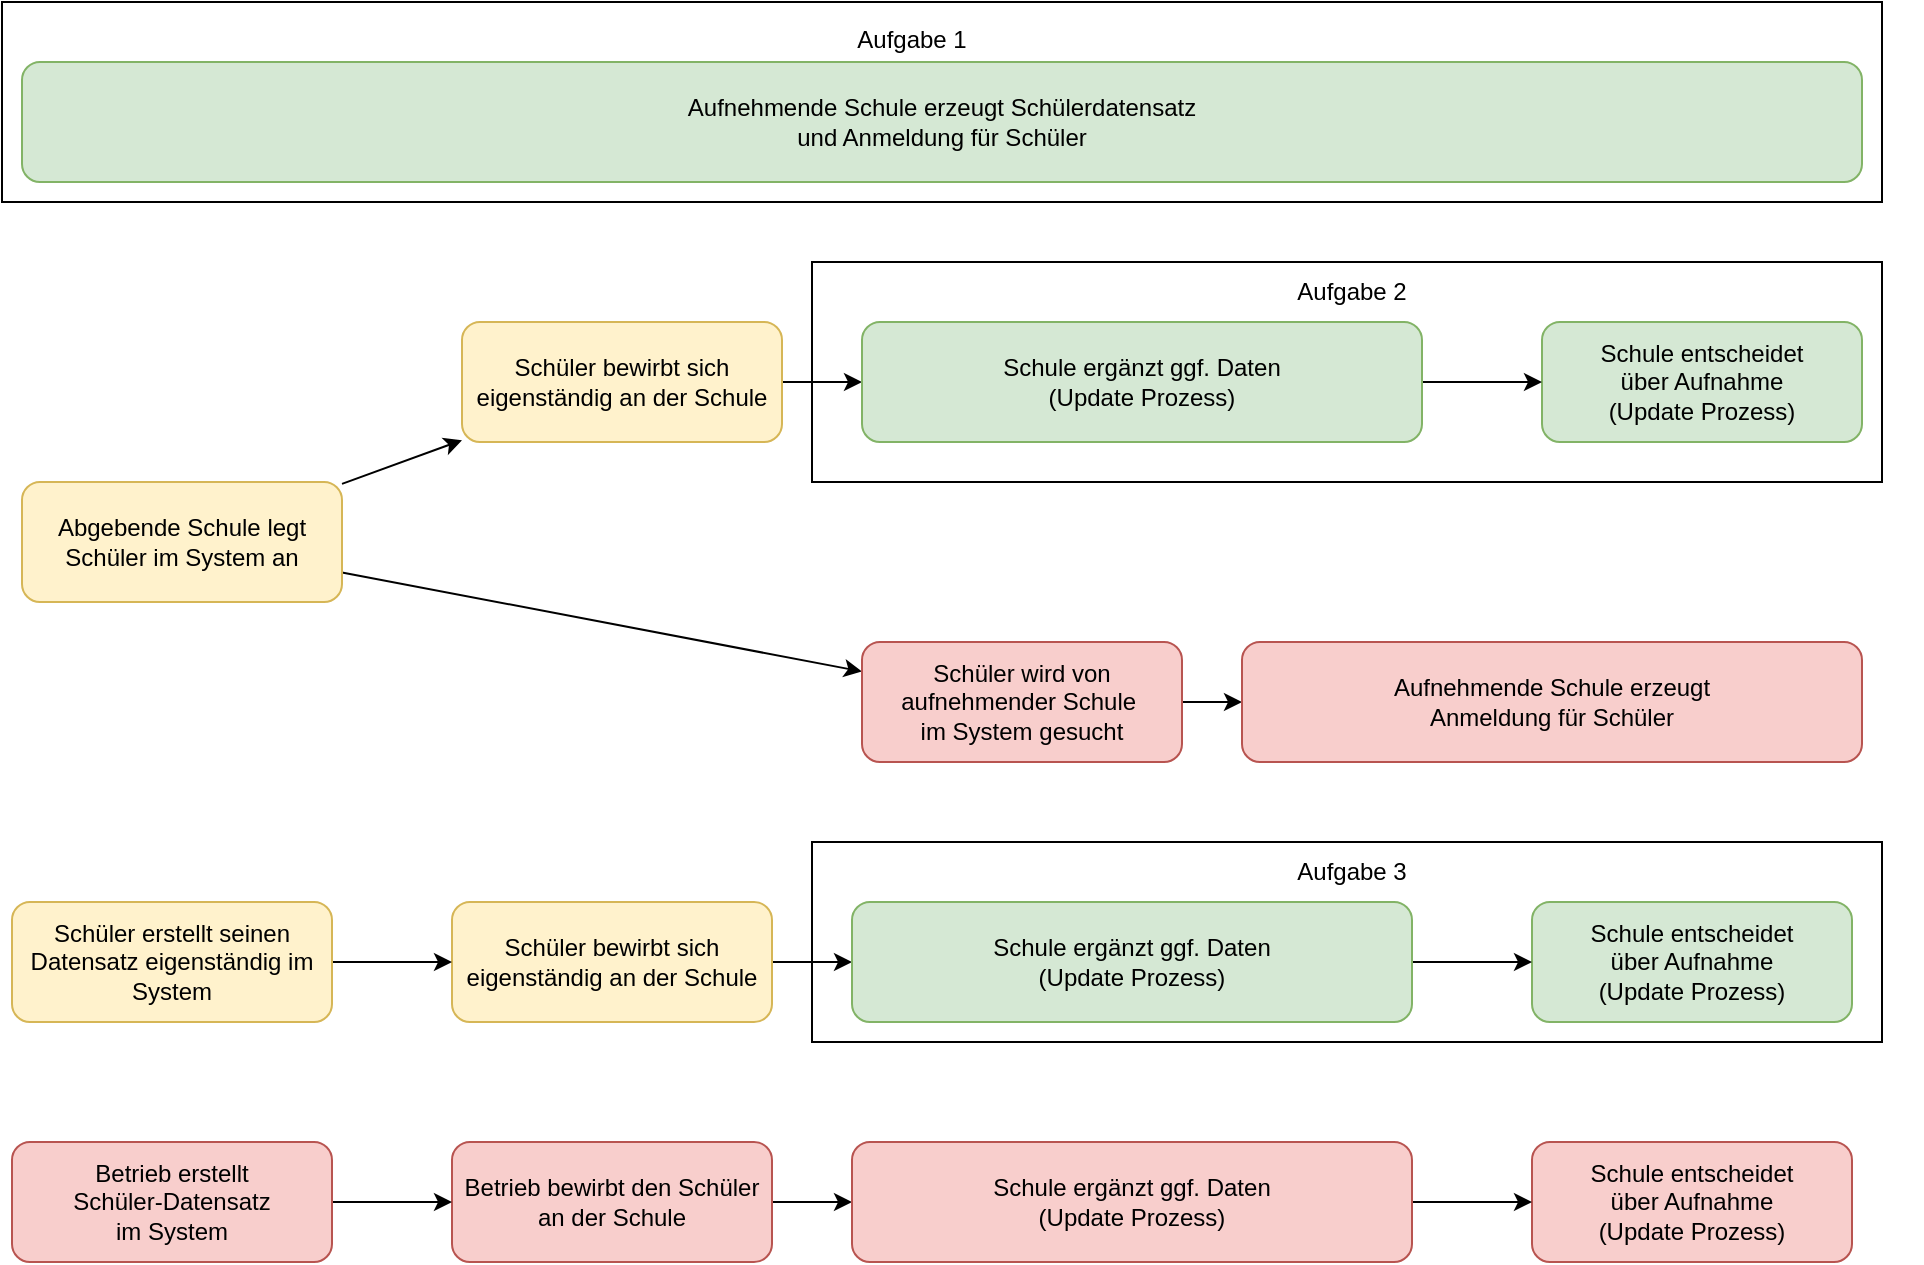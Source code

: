 <mxfile version="21.6.6" type="device">
  <diagram id="6CFMpTPamAb4-6U3RSOZ" name="Seite-1">
    <mxGraphModel dx="2314" dy="1150" grid="1" gridSize="10" guides="1" tooltips="1" connect="1" arrows="1" fold="1" page="1" pageScale="1" pageWidth="827" pageHeight="1169" math="0" shadow="0">
      <root>
        <mxCell id="0" />
        <mxCell id="1" parent="0" />
        <mxCell id="qllGP9LnnCHWxWjseUkL-45" value="" style="rounded=0;whiteSpace=wrap;html=1;" parent="1" vertex="1">
          <mxGeometry x="500" y="690" width="535" height="100" as="geometry" />
        </mxCell>
        <mxCell id="qllGP9LnnCHWxWjseUkL-44" value="" style="rounded=0;whiteSpace=wrap;html=1;" parent="1" vertex="1">
          <mxGeometry x="95" y="270" width="940" height="100" as="geometry" />
        </mxCell>
        <mxCell id="qllGP9LnnCHWxWjseUkL-42" value="" style="rounded=0;whiteSpace=wrap;html=1;" parent="1" vertex="1">
          <mxGeometry x="500" y="400" width="535" height="110" as="geometry" />
        </mxCell>
        <mxCell id="qllGP9LnnCHWxWjseUkL-8" style="rounded=0;orthogonalLoop=1;jettySize=auto;html=1;" parent="1" source="qllGP9LnnCHWxWjseUkL-1" target="qllGP9LnnCHWxWjseUkL-3" edge="1">
          <mxGeometry relative="1" as="geometry" />
        </mxCell>
        <mxCell id="qllGP9LnnCHWxWjseUkL-10" style="edgeStyle=none;rounded=0;orthogonalLoop=1;jettySize=auto;html=1;" parent="1" source="qllGP9LnnCHWxWjseUkL-1" target="qllGP9LnnCHWxWjseUkL-2" edge="1">
          <mxGeometry relative="1" as="geometry" />
        </mxCell>
        <mxCell id="qllGP9LnnCHWxWjseUkL-1" value="Abgebende Schule legt Schüler im System an" style="rounded=1;whiteSpace=wrap;html=1;fillColor=#fff2cc;strokeColor=#d6b656;" parent="1" vertex="1">
          <mxGeometry x="105" y="510" width="160" height="60" as="geometry" />
        </mxCell>
        <mxCell id="qllGP9LnnCHWxWjseUkL-11" style="edgeStyle=none;rounded=0;orthogonalLoop=1;jettySize=auto;html=1;" parent="1" source="qllGP9LnnCHWxWjseUkL-2" target="qllGP9LnnCHWxWjseUkL-5" edge="1">
          <mxGeometry relative="1" as="geometry" />
        </mxCell>
        <mxCell id="qllGP9LnnCHWxWjseUkL-2" value="Schüler bewirbt sich eigenständig an der Schule" style="rounded=1;whiteSpace=wrap;html=1;fillColor=#fff2cc;strokeColor=#d6b656;" parent="1" vertex="1">
          <mxGeometry x="325" y="430" width="160" height="60" as="geometry" />
        </mxCell>
        <mxCell id="qllGP9LnnCHWxWjseUkL-9" style="edgeStyle=none;rounded=0;orthogonalLoop=1;jettySize=auto;html=1;" parent="1" source="qllGP9LnnCHWxWjseUkL-3" target="qllGP9LnnCHWxWjseUkL-6" edge="1">
          <mxGeometry relative="1" as="geometry" />
        </mxCell>
        <mxCell id="qllGP9LnnCHWxWjseUkL-3" value="Schüler wird von aufnehmender Schule&amp;nbsp;&lt;br&gt;&amp;nbsp;im System gesucht&amp;nbsp;" style="rounded=1;whiteSpace=wrap;html=1;fillColor=#f8cecc;strokeColor=#b85450;" parent="1" vertex="1">
          <mxGeometry x="525" y="590" width="160" height="60" as="geometry" />
        </mxCell>
        <mxCell id="qllGP9LnnCHWxWjseUkL-4" value="Schule entscheidet &lt;br&gt;über Aufnahme&lt;br&gt;(Update Prozess)" style="rounded=1;whiteSpace=wrap;html=1;fillColor=#d5e8d4;strokeColor=#82b366;" parent="1" vertex="1">
          <mxGeometry x="865" y="430" width="160" height="60" as="geometry" />
        </mxCell>
        <mxCell id="qllGP9LnnCHWxWjseUkL-12" style="edgeStyle=none;rounded=0;orthogonalLoop=1;jettySize=auto;html=1;" parent="1" source="qllGP9LnnCHWxWjseUkL-5" target="qllGP9LnnCHWxWjseUkL-4" edge="1">
          <mxGeometry relative="1" as="geometry" />
        </mxCell>
        <mxCell id="qllGP9LnnCHWxWjseUkL-5" value="Schule ergänzt ggf. Daten&lt;br&gt;(Update Prozess)" style="rounded=1;whiteSpace=wrap;html=1;fillColor=#d5e8d4;strokeColor=#82b366;" parent="1" vertex="1">
          <mxGeometry x="525" y="430" width="280" height="60" as="geometry" />
        </mxCell>
        <mxCell id="qllGP9LnnCHWxWjseUkL-6" value="Aufnehmende Schule erzeugt &lt;br&gt;Anmeldung für Schüler" style="rounded=1;whiteSpace=wrap;html=1;fillColor=#f8cecc;strokeColor=#b85450;" parent="1" vertex="1">
          <mxGeometry x="715" y="590" width="310" height="60" as="geometry" />
        </mxCell>
        <mxCell id="qllGP9LnnCHWxWjseUkL-22" style="edgeStyle=none;rounded=0;orthogonalLoop=1;jettySize=auto;html=1;" parent="1" source="qllGP9LnnCHWxWjseUkL-14" target="qllGP9LnnCHWxWjseUkL-21" edge="1">
          <mxGeometry relative="1" as="geometry" />
        </mxCell>
        <mxCell id="qllGP9LnnCHWxWjseUkL-14" value="Schüler bewirbt sich&lt;br&gt;eigenständig an der Schule" style="rounded=1;whiteSpace=wrap;html=1;fillColor=#fff2cc;strokeColor=#d6b656;" parent="1" vertex="1">
          <mxGeometry x="320" y="720" width="160" height="60" as="geometry" />
        </mxCell>
        <mxCell id="qllGP9LnnCHWxWjseUkL-16" style="edgeStyle=none;rounded=0;orthogonalLoop=1;jettySize=auto;html=1;" parent="1" source="qllGP9LnnCHWxWjseUkL-15" target="qllGP9LnnCHWxWjseUkL-14" edge="1">
          <mxGeometry relative="1" as="geometry" />
        </mxCell>
        <mxCell id="qllGP9LnnCHWxWjseUkL-15" value="Schüler erstellt seinen Datensatz eigenständig im System" style="rounded=1;whiteSpace=wrap;html=1;fillColor=#fff2cc;strokeColor=#d6b656;" parent="1" vertex="1">
          <mxGeometry x="100" y="720" width="160" height="60" as="geometry" />
        </mxCell>
        <mxCell id="qllGP9LnnCHWxWjseUkL-28" style="edgeStyle=none;rounded=0;orthogonalLoop=1;jettySize=auto;html=1;" parent="1" source="qllGP9LnnCHWxWjseUkL-17" target="qllGP9LnnCHWxWjseUkL-27" edge="1">
          <mxGeometry relative="1" as="geometry" />
        </mxCell>
        <mxCell id="qllGP9LnnCHWxWjseUkL-17" value="Betrieb bewirbt den Schüler an der Schule" style="rounded=1;whiteSpace=wrap;html=1;fillColor=#f8cecc;strokeColor=#b85450;" parent="1" vertex="1">
          <mxGeometry x="320" y="840" width="160" height="60" as="geometry" />
        </mxCell>
        <mxCell id="qllGP9LnnCHWxWjseUkL-18" style="edgeStyle=none;rounded=0;orthogonalLoop=1;jettySize=auto;html=1;" parent="1" source="qllGP9LnnCHWxWjseUkL-19" target="qllGP9LnnCHWxWjseUkL-17" edge="1">
          <mxGeometry relative="1" as="geometry" />
        </mxCell>
        <mxCell id="qllGP9LnnCHWxWjseUkL-19" value="Betrieb erstellt &lt;br&gt;Schüler-Datensatz &lt;br&gt;im System" style="rounded=1;whiteSpace=wrap;html=1;fillColor=#f8cecc;strokeColor=#b85450;" parent="1" vertex="1">
          <mxGeometry x="100" y="840" width="160" height="60" as="geometry" />
        </mxCell>
        <mxCell id="qllGP9LnnCHWxWjseUkL-20" value="Schule entscheidet &lt;br&gt;über Aufnahme&lt;br&gt;(Update Prozess)" style="rounded=1;whiteSpace=wrap;html=1;fillColor=#d5e8d4;strokeColor=#82b366;" parent="1" vertex="1">
          <mxGeometry x="860" y="720" width="160" height="60" as="geometry" />
        </mxCell>
        <mxCell id="qllGP9LnnCHWxWjseUkL-23" style="edgeStyle=none;rounded=0;orthogonalLoop=1;jettySize=auto;html=1;" parent="1" source="qllGP9LnnCHWxWjseUkL-21" target="qllGP9LnnCHWxWjseUkL-20" edge="1">
          <mxGeometry relative="1" as="geometry" />
        </mxCell>
        <mxCell id="qllGP9LnnCHWxWjseUkL-21" value="Schule ergänzt ggf. Daten&lt;br&gt;(Update Prozess)" style="rounded=1;whiteSpace=wrap;html=1;fillColor=#d5e8d4;strokeColor=#82b366;" parent="1" vertex="1">
          <mxGeometry x="520" y="720" width="280" height="60" as="geometry" />
        </mxCell>
        <mxCell id="qllGP9LnnCHWxWjseUkL-25" value="Schule entscheidet &lt;br&gt;über Aufnahme&lt;br&gt;(Update Prozess)" style="rounded=1;whiteSpace=wrap;html=1;fillColor=#f8cecc;strokeColor=#b85450;" parent="1" vertex="1">
          <mxGeometry x="860" y="840" width="160" height="60" as="geometry" />
        </mxCell>
        <mxCell id="qllGP9LnnCHWxWjseUkL-26" style="edgeStyle=none;rounded=0;orthogonalLoop=1;jettySize=auto;html=1;" parent="1" source="qllGP9LnnCHWxWjseUkL-27" target="qllGP9LnnCHWxWjseUkL-25" edge="1">
          <mxGeometry relative="1" as="geometry" />
        </mxCell>
        <mxCell id="qllGP9LnnCHWxWjseUkL-27" value="Schule ergänzt ggf. Daten&lt;br&gt;(Update Prozess)" style="rounded=1;whiteSpace=wrap;html=1;fillColor=#f8cecc;strokeColor=#b85450;" parent="1" vertex="1">
          <mxGeometry x="520" y="840" width="280" height="60" as="geometry" />
        </mxCell>
        <mxCell id="qllGP9LnnCHWxWjseUkL-32" value="Aufnehmende Schule erzeugt Schülerdatensatz&lt;br&gt;und Anmeldung für Schüler" style="rounded=1;whiteSpace=wrap;html=1;fillColor=#d5e8d4;strokeColor=#82b366;" parent="1" vertex="1">
          <mxGeometry x="105" y="300" width="920" height="60" as="geometry" />
        </mxCell>
        <mxCell id="qllGP9LnnCHWxWjseUkL-40" value="Aufgabe 1" style="text;html=1;strokeColor=none;fillColor=none;align=center;verticalAlign=middle;whiteSpace=wrap;rounded=0;" parent="1" vertex="1">
          <mxGeometry x="265" y="274" width="570" height="30" as="geometry" />
        </mxCell>
        <mxCell id="qllGP9LnnCHWxWjseUkL-41" value="Aufgabe 2" style="text;html=1;strokeColor=none;fillColor=none;align=center;verticalAlign=middle;whiteSpace=wrap;rounded=0;" parent="1" vertex="1">
          <mxGeometry x="485" y="400" width="570" height="30" as="geometry" />
        </mxCell>
        <mxCell id="qllGP9LnnCHWxWjseUkL-46" value="Aufgabe 3" style="text;html=1;strokeColor=none;fillColor=none;align=center;verticalAlign=middle;whiteSpace=wrap;rounded=0;" parent="1" vertex="1">
          <mxGeometry x="485" y="690" width="570" height="30" as="geometry" />
        </mxCell>
      </root>
    </mxGraphModel>
  </diagram>
</mxfile>
